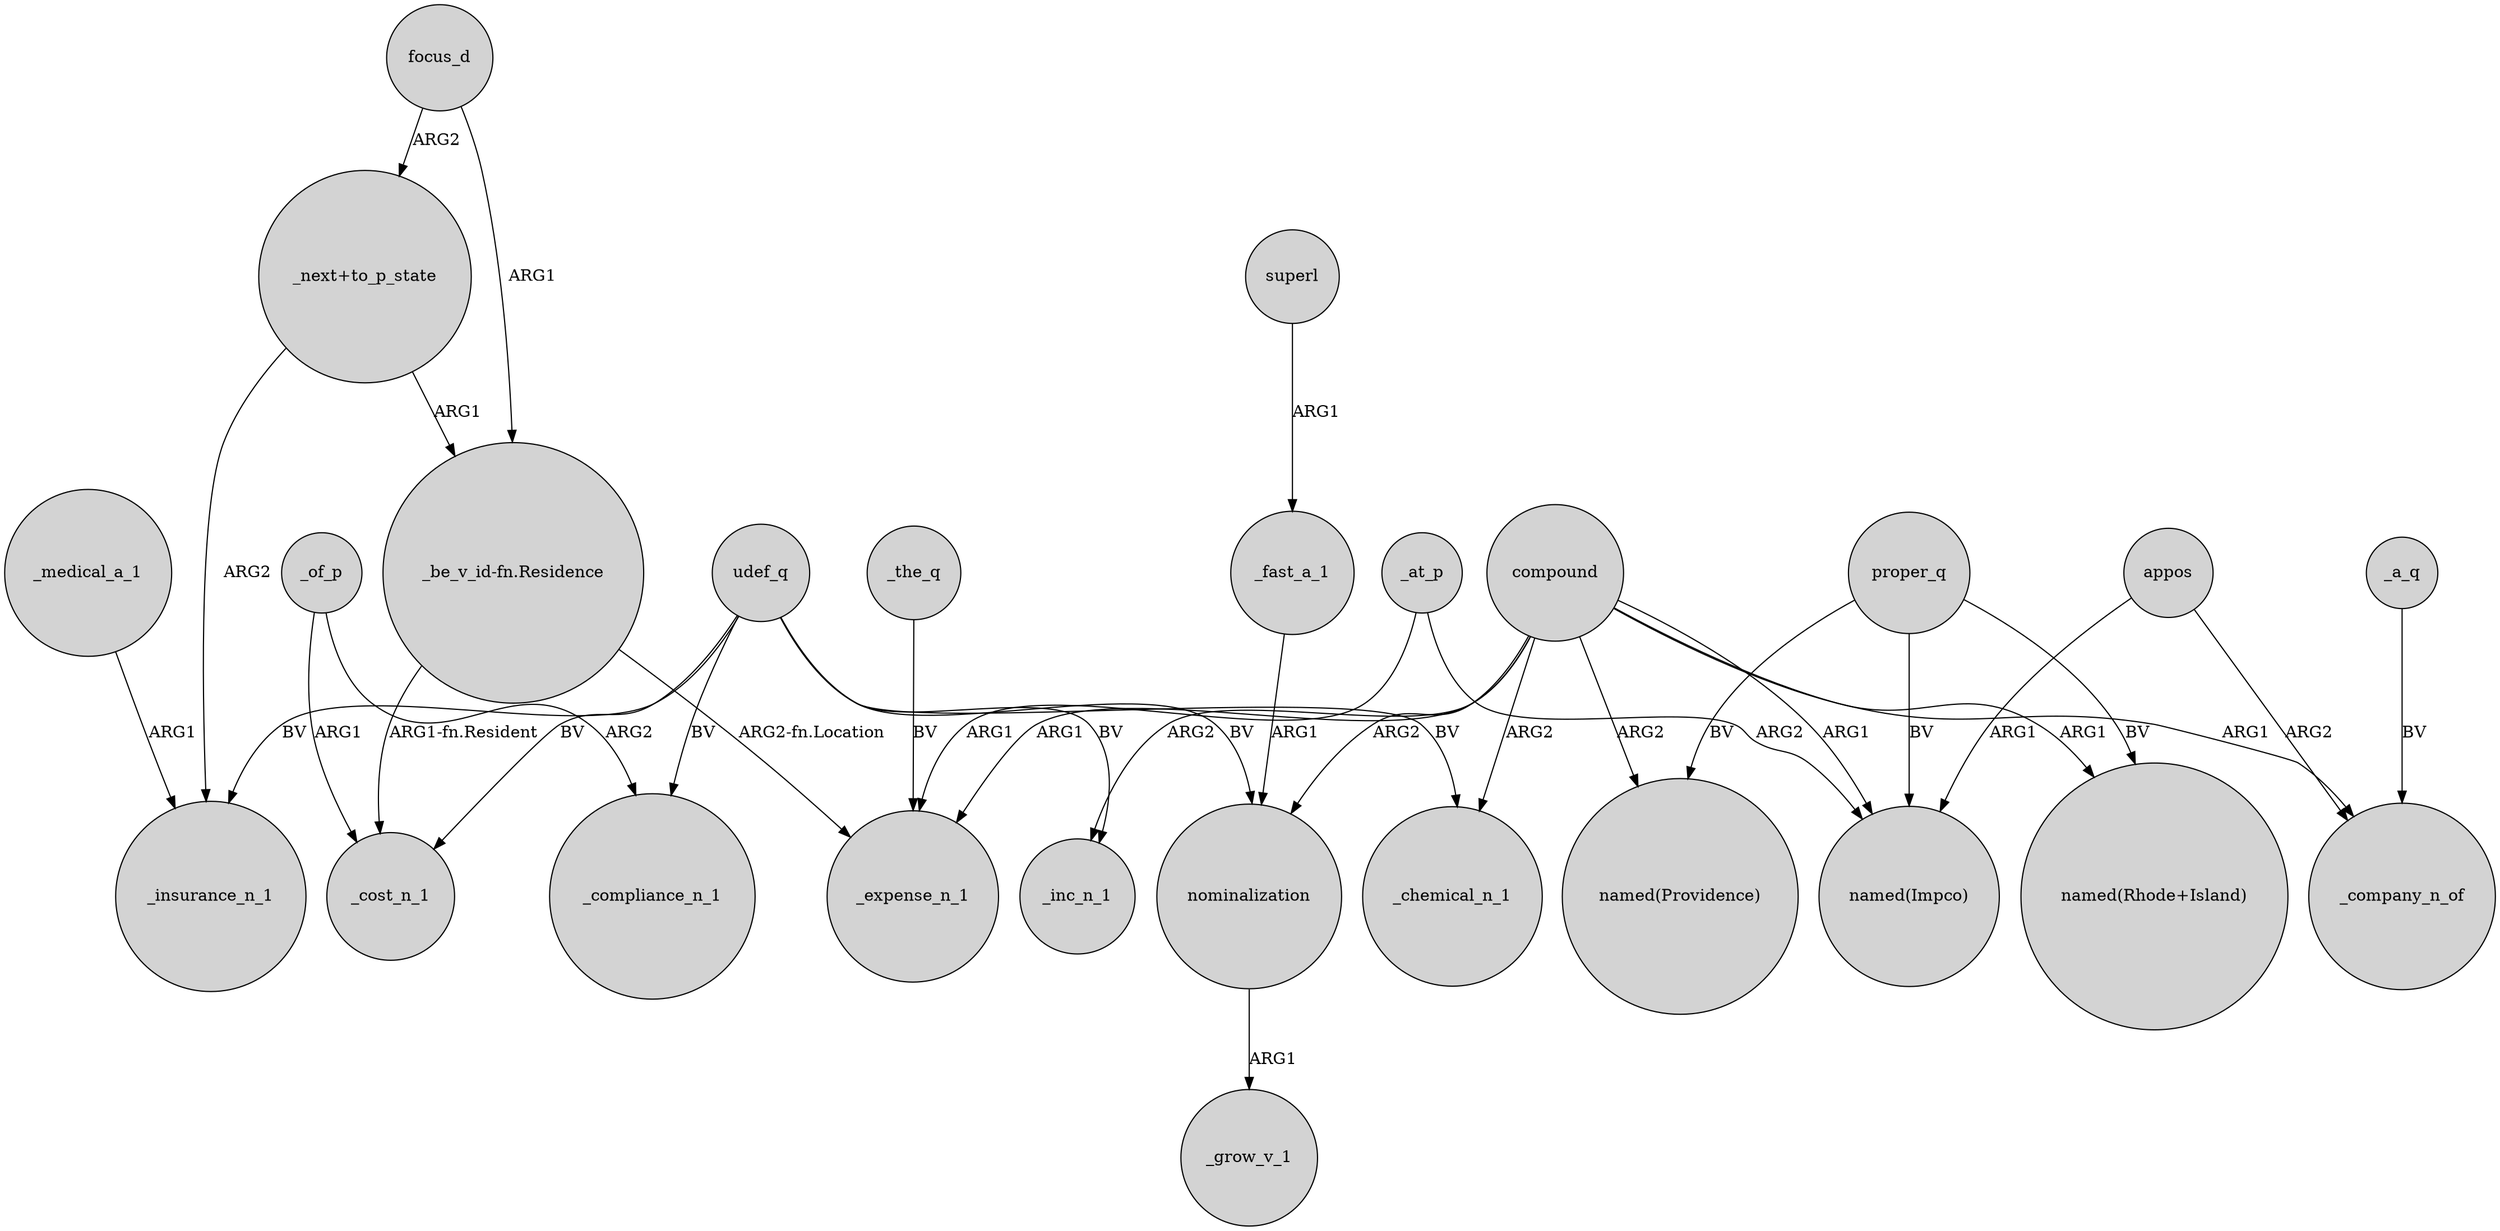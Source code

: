 digraph {
	node [shape=circle style=filled]
	udef_q -> _insurance_n_1 [label=BV]
	proper_q -> "named(Providence)" [label=BV]
	compound -> _chemical_n_1 [label=ARG2]
	_of_p -> _cost_n_1 [label=ARG1]
	udef_q -> nominalization [label=BV]
	_a_q -> _company_n_of [label=BV]
	compound -> _company_n_of [label=ARG1]
	proper_q -> "named(Rhode+Island)" [label=BV]
	udef_q -> _chemical_n_1 [label=BV]
	_fast_a_1 -> nominalization [label=ARG1]
	compound -> nominalization [label=ARG2]
	nominalization -> _grow_v_1 [label=ARG1]
	udef_q -> _inc_n_1 [label=BV]
	compound -> _inc_n_1 [label=ARG2]
	compound -> _expense_n_1 [label=ARG1]
	appos -> "named(Impco)" [label=ARG1]
	"_be_v_id-fn.Residence" -> _cost_n_1 [label="ARG1-fn.Resident"]
	udef_q -> _compliance_n_1 [label=BV]
	focus_d -> "_next+to_p_state" [label=ARG2]
	compound -> "named(Providence)" [label=ARG2]
	_at_p -> _expense_n_1 [label=ARG1]
	_of_p -> _compliance_n_1 [label=ARG2]
	"_next+to_p_state" -> "_be_v_id-fn.Residence" [label=ARG1]
	proper_q -> "named(Impco)" [label=BV]
	appos -> _company_n_of [label=ARG2]
	compound -> "named(Impco)" [label=ARG1]
	_the_q -> _expense_n_1 [label=BV]
	"_be_v_id-fn.Residence" -> _expense_n_1 [label="ARG2-fn.Location"]
	compound -> "named(Rhode+Island)" [label=ARG1]
	_medical_a_1 -> _insurance_n_1 [label=ARG1]
	"_next+to_p_state" -> _insurance_n_1 [label=ARG2]
	superl -> _fast_a_1 [label=ARG1]
	udef_q -> _cost_n_1 [label=BV]
	_at_p -> "named(Impco)" [label=ARG2]
	focus_d -> "_be_v_id-fn.Residence" [label=ARG1]
}

